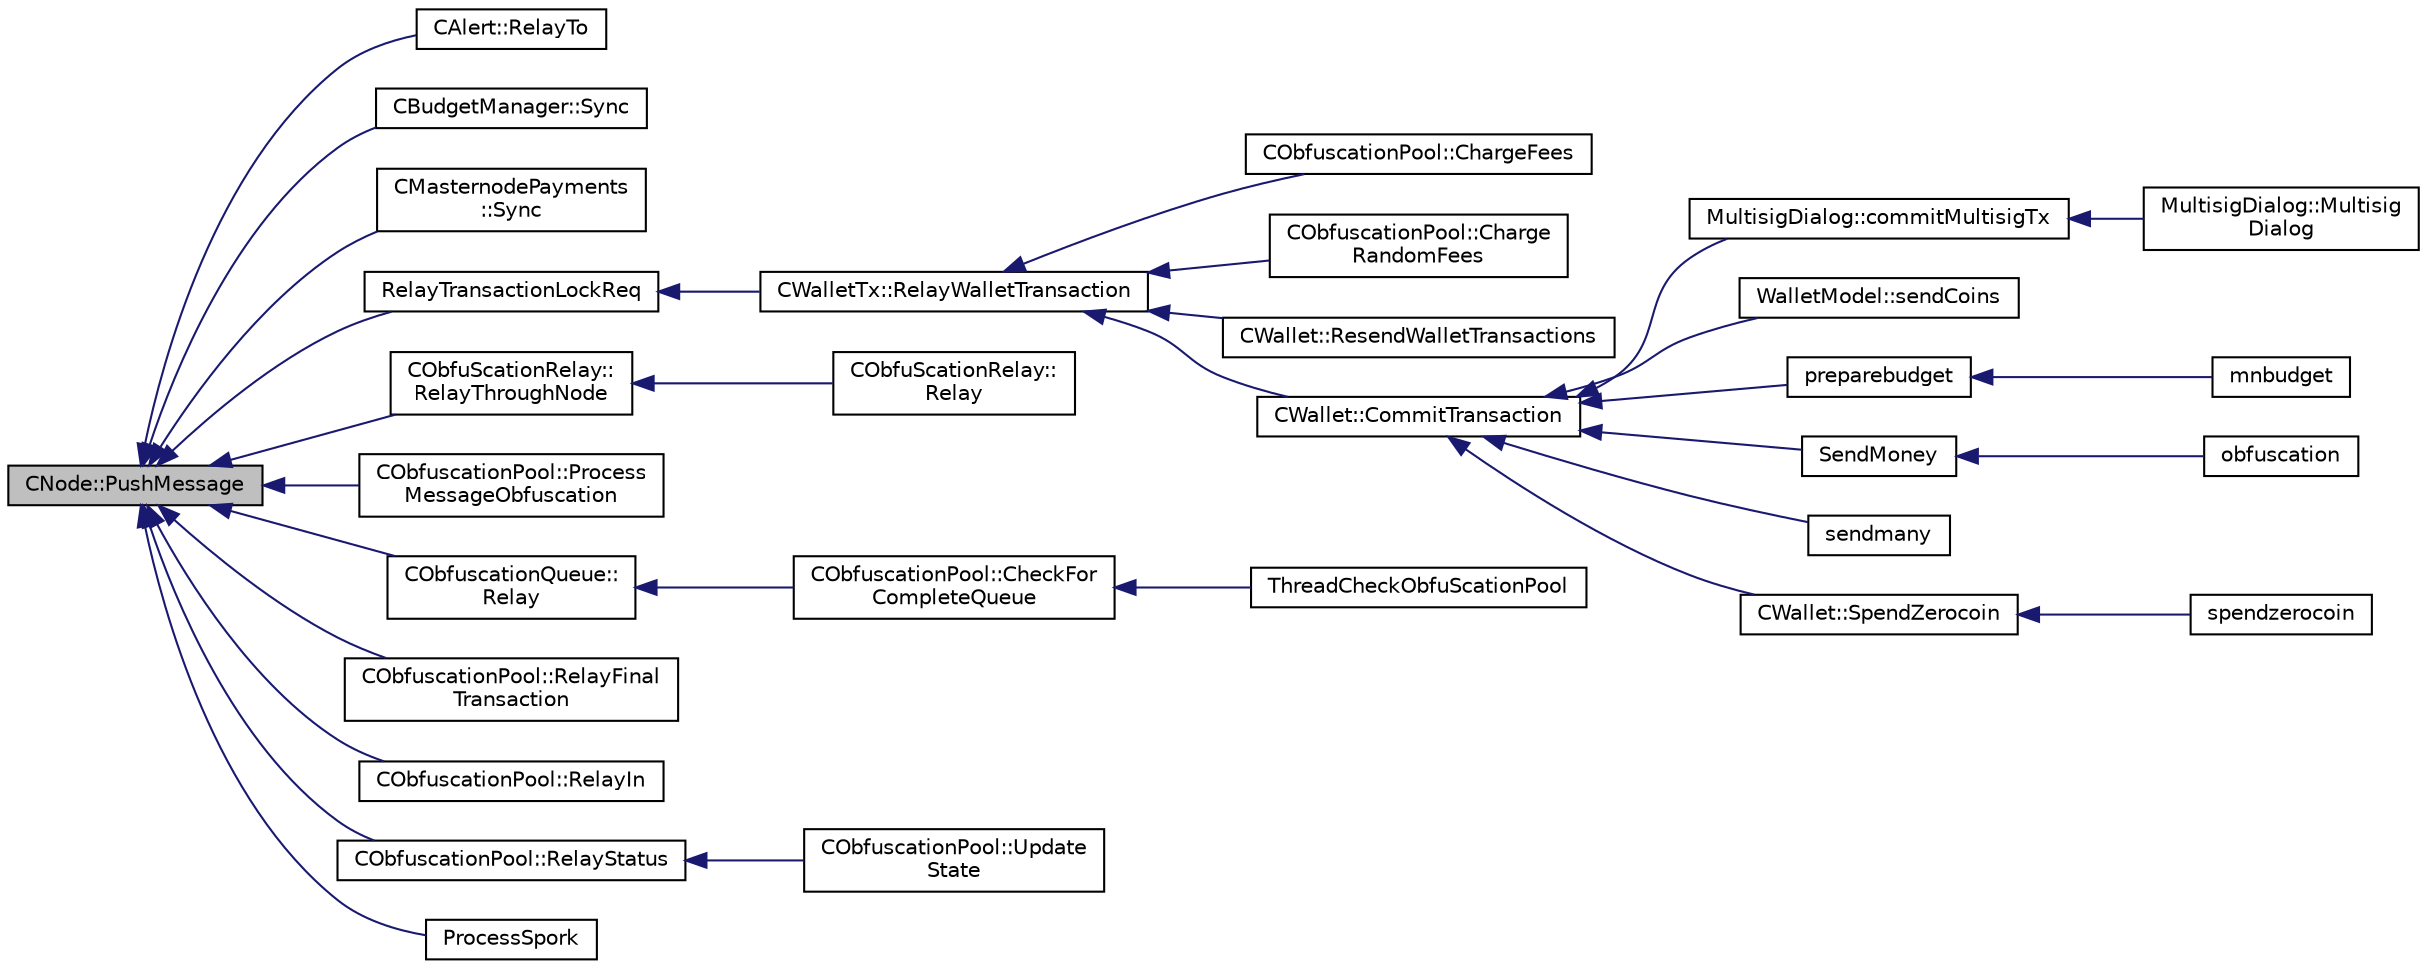digraph "CNode::PushMessage"
{
  edge [fontname="Helvetica",fontsize="10",labelfontname="Helvetica",labelfontsize="10"];
  node [fontname="Helvetica",fontsize="10",shape=record];
  rankdir="LR";
  Node276 [label="CNode::PushMessage",height=0.2,width=0.4,color="black", fillcolor="grey75", style="filled", fontcolor="black"];
  Node276 -> Node277 [dir="back",color="midnightblue",fontsize="10",style="solid",fontname="Helvetica"];
  Node277 [label="CAlert::RelayTo",height=0.2,width=0.4,color="black", fillcolor="white", style="filled",URL="$class_c_alert.html#a21a801f1a5978889722771d4eb13bf37"];
  Node276 -> Node278 [dir="back",color="midnightblue",fontsize="10",style="solid",fontname="Helvetica"];
  Node278 [label="CBudgetManager::Sync",height=0.2,width=0.4,color="black", fillcolor="white", style="filled",URL="$class_c_budget_manager.html#ab24ec088c09d18c03ae539f2bbe19743"];
  Node276 -> Node279 [dir="back",color="midnightblue",fontsize="10",style="solid",fontname="Helvetica"];
  Node279 [label="CMasternodePayments\l::Sync",height=0.2,width=0.4,color="black", fillcolor="white", style="filled",URL="$class_c_masternode_payments.html#a7363554e7f7a23a718e2b50980c7516f"];
  Node276 -> Node280 [dir="back",color="midnightblue",fontsize="10",style="solid",fontname="Helvetica"];
  Node280 [label="RelayTransactionLockReq",height=0.2,width=0.4,color="black", fillcolor="white", style="filled",URL="$net_8h.html#a83d330c7d36395aa1a22d4aebddaf499"];
  Node280 -> Node281 [dir="back",color="midnightblue",fontsize="10",style="solid",fontname="Helvetica"];
  Node281 [label="CWalletTx::RelayWalletTransaction",height=0.2,width=0.4,color="black", fillcolor="white", style="filled",URL="$group__map_wallet.html#ga1eac2a5eea87ed88b73777bea5c733b6"];
  Node281 -> Node282 [dir="back",color="midnightblue",fontsize="10",style="solid",fontname="Helvetica"];
  Node282 [label="CObfuscationPool::ChargeFees",height=0.2,width=0.4,color="black", fillcolor="white", style="filled",URL="$class_c_obfuscation_pool.html#a683c9cff6eb710592b4cf81f3076fe25",tooltip="Charge fees to bad actors (Charge clients a fee if they&#39;re abusive) "];
  Node281 -> Node283 [dir="back",color="midnightblue",fontsize="10",style="solid",fontname="Helvetica"];
  Node283 [label="CObfuscationPool::Charge\lRandomFees",height=0.2,width=0.4,color="black", fillcolor="white", style="filled",URL="$class_c_obfuscation_pool.html#a5853e64dcd6b6125ba9e52688eee29a3",tooltip="Rarely charge fees to pay miners. "];
  Node281 -> Node284 [dir="back",color="midnightblue",fontsize="10",style="solid",fontname="Helvetica"];
  Node284 [label="CWallet::ResendWalletTransactions",height=0.2,width=0.4,color="black", fillcolor="white", style="filled",URL="$group__map_wallet.html#gaef8d6e5b4701ca3a64486c4232acc3fa"];
  Node281 -> Node285 [dir="back",color="midnightblue",fontsize="10",style="solid",fontname="Helvetica"];
  Node285 [label="CWallet::CommitTransaction",height=0.2,width=0.4,color="black", fillcolor="white", style="filled",URL="$group___actions.html#gaa13fbeaebd271f910a54cc5b82d73fde",tooltip="Call after CreateTransaction unless you want to abort. "];
  Node285 -> Node286 [dir="back",color="midnightblue",fontsize="10",style="solid",fontname="Helvetica"];
  Node286 [label="MultisigDialog::commitMultisigTx",height=0.2,width=0.4,color="black", fillcolor="white", style="filled",URL="$class_multisig_dialog.html#a4b8f46adc64493a801bffb464b7c09ea"];
  Node286 -> Node287 [dir="back",color="midnightblue",fontsize="10",style="solid",fontname="Helvetica"];
  Node287 [label="MultisigDialog::Multisig\lDialog",height=0.2,width=0.4,color="black", fillcolor="white", style="filled",URL="$class_multisig_dialog.html#af8ff2a9f6dc05a9468d955cb428c6474"];
  Node285 -> Node288 [dir="back",color="midnightblue",fontsize="10",style="solid",fontname="Helvetica"];
  Node288 [label="WalletModel::sendCoins",height=0.2,width=0.4,color="black", fillcolor="white", style="filled",URL="$class_wallet_model.html#a53443aca544c824550f21e5f87e4ec39"];
  Node285 -> Node289 [dir="back",color="midnightblue",fontsize="10",style="solid",fontname="Helvetica"];
  Node289 [label="preparebudget",height=0.2,width=0.4,color="black", fillcolor="white", style="filled",URL="$rpcmasternode-budget_8cpp.html#a8c07f1b00f74d9d2227428a552679b8c"];
  Node289 -> Node290 [dir="back",color="midnightblue",fontsize="10",style="solid",fontname="Helvetica"];
  Node290 [label="mnbudget",height=0.2,width=0.4,color="black", fillcolor="white", style="filled",URL="$rpcmasternode-budget_8cpp.html#aeabbf924be4d2ce4bedb28a394e1fc6b"];
  Node285 -> Node291 [dir="back",color="midnightblue",fontsize="10",style="solid",fontname="Helvetica"];
  Node291 [label="SendMoney",height=0.2,width=0.4,color="black", fillcolor="white", style="filled",URL="$rpcmasternode_8cpp.html#a49669702f73a24c1d1dc5a08d7c0785f"];
  Node291 -> Node292 [dir="back",color="midnightblue",fontsize="10",style="solid",fontname="Helvetica"];
  Node292 [label="obfuscation",height=0.2,width=0.4,color="black", fillcolor="white", style="filled",URL="$rpcmasternode_8cpp.html#a6cdbacc257b42445f0c6122a061af2ca"];
  Node285 -> Node293 [dir="back",color="midnightblue",fontsize="10",style="solid",fontname="Helvetica"];
  Node293 [label="sendmany",height=0.2,width=0.4,color="black", fillcolor="white", style="filled",URL="$rpcwallet_8cpp.html#adeb5f23f20fb4e589dab23cadf75c92d"];
  Node285 -> Node294 [dir="back",color="midnightblue",fontsize="10",style="solid",fontname="Helvetica"];
  Node294 [label="CWallet::SpendZerocoin",height=0.2,width=0.4,color="black", fillcolor="white", style="filled",URL="$class_c_wallet.html#aedd0ae4e683ee642272e170b7afd33fe"];
  Node294 -> Node295 [dir="back",color="midnightblue",fontsize="10",style="solid",fontname="Helvetica"];
  Node295 [label="spendzerocoin",height=0.2,width=0.4,color="black", fillcolor="white", style="filled",URL="$rpcwallet_8cpp.html#adea64c692ec279a1a3a2c9143f264955"];
  Node276 -> Node296 [dir="back",color="midnightblue",fontsize="10",style="solid",fontname="Helvetica"];
  Node296 [label="CObfuScationRelay::\lRelayThroughNode",height=0.2,width=0.4,color="black", fillcolor="white", style="filled",URL="$class_c_obfu_scation_relay.html#a68272322a5123591a9f57a8ff07943f6"];
  Node296 -> Node297 [dir="back",color="midnightblue",fontsize="10",style="solid",fontname="Helvetica"];
  Node297 [label="CObfuScationRelay::\lRelay",height=0.2,width=0.4,color="black", fillcolor="white", style="filled",URL="$class_c_obfu_scation_relay.html#ae3bb081dc03a7c07be2a85ca2512f581"];
  Node276 -> Node298 [dir="back",color="midnightblue",fontsize="10",style="solid",fontname="Helvetica"];
  Node298 [label="CObfuscationPool::Process\lMessageObfuscation",height=0.2,width=0.4,color="black", fillcolor="white", style="filled",URL="$class_c_obfuscation_pool.html#a9018f786df376b190c391bbf774be9d6",tooltip="Process a Obfuscation message using the Obfuscation protocol. "];
  Node276 -> Node299 [dir="back",color="midnightblue",fontsize="10",style="solid",fontname="Helvetica"];
  Node299 [label="CObfuscationQueue::\lRelay",height=0.2,width=0.4,color="black", fillcolor="white", style="filled",URL="$class_c_obfuscation_queue.html#a64da4819a28a700dc363f03e444d468c"];
  Node299 -> Node300 [dir="back",color="midnightblue",fontsize="10",style="solid",fontname="Helvetica"];
  Node300 [label="CObfuscationPool::CheckFor\lCompleteQueue",height=0.2,width=0.4,color="black", fillcolor="white", style="filled",URL="$class_c_obfuscation_pool.html#ad8fc2b9e329de37d3a78bcf51d475696"];
  Node300 -> Node301 [dir="back",color="midnightblue",fontsize="10",style="solid",fontname="Helvetica"];
  Node301 [label="ThreadCheckObfuScationPool",height=0.2,width=0.4,color="black", fillcolor="white", style="filled",URL="$obfuscation_8h.html#a3f96a5ca9c6735e5bfac77582f0af321"];
  Node276 -> Node302 [dir="back",color="midnightblue",fontsize="10",style="solid",fontname="Helvetica"];
  Node302 [label="CObfuscationPool::RelayFinal\lTransaction",height=0.2,width=0.4,color="black", fillcolor="white", style="filled",URL="$class_c_obfuscation_pool.html#ad4e4c2c2ee843c824b3534a47e26cead"];
  Node276 -> Node303 [dir="back",color="midnightblue",fontsize="10",style="solid",fontname="Helvetica"];
  Node303 [label="CObfuscationPool::RelayIn",height=0.2,width=0.4,color="black", fillcolor="white", style="filled",URL="$class_c_obfuscation_pool.html#ab49e7abe067bbc0b610a12750d4f5bf2"];
  Node276 -> Node304 [dir="back",color="midnightblue",fontsize="10",style="solid",fontname="Helvetica"];
  Node304 [label="CObfuscationPool::RelayStatus",height=0.2,width=0.4,color="black", fillcolor="white", style="filled",URL="$class_c_obfuscation_pool.html#a7e152493086856e4a0d7614886ced692"];
  Node304 -> Node305 [dir="back",color="midnightblue",fontsize="10",style="solid",fontname="Helvetica"];
  Node305 [label="CObfuscationPool::Update\lState",height=0.2,width=0.4,color="black", fillcolor="white", style="filled",URL="$class_c_obfuscation_pool.html#a4b32548a55c50b6b637c642234902870"];
  Node276 -> Node306 [dir="back",color="midnightblue",fontsize="10",style="solid",fontname="Helvetica"];
  Node306 [label="ProcessSpork",height=0.2,width=0.4,color="black", fillcolor="white", style="filled",URL="$spork_8h.html#a3f9c24c1f4c012152fb4422ca981610a"];
}
